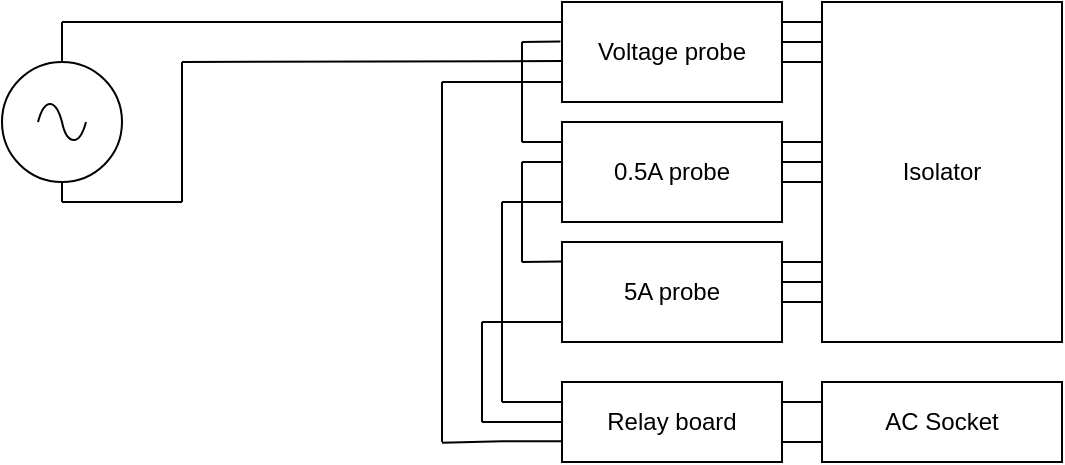 <mxfile version="24.2.5" type="device">
  <diagram name="Page-1" id="NoKFTnd_379uo4A1IcTg">
    <mxGraphModel dx="683" dy="398" grid="1" gridSize="10" guides="1" tooltips="1" connect="1" arrows="1" fold="1" page="1" pageScale="1" pageWidth="850" pageHeight="1100" math="0" shadow="0">
      <root>
        <mxCell id="0" />
        <mxCell id="1" parent="0" />
        <mxCell id="IUBlbx76MSV3Titk4Y56-1" value="Voltage probe" style="rounded=0;whiteSpace=wrap;html=1;" vertex="1" parent="1">
          <mxGeometry x="400" y="100" width="110" height="50" as="geometry" />
        </mxCell>
        <mxCell id="IUBlbx76MSV3Titk4Y56-3" value="0.5A probe" style="rounded=0;whiteSpace=wrap;html=1;" vertex="1" parent="1">
          <mxGeometry x="400" y="160" width="110" height="50" as="geometry" />
        </mxCell>
        <mxCell id="IUBlbx76MSV3Titk4Y56-4" value="5A probe" style="rounded=0;whiteSpace=wrap;html=1;" vertex="1" parent="1">
          <mxGeometry x="400" y="220" width="110" height="50" as="geometry" />
        </mxCell>
        <mxCell id="IUBlbx76MSV3Titk4Y56-5" value="Isolator" style="rounded=0;whiteSpace=wrap;html=1;" vertex="1" parent="1">
          <mxGeometry x="530" y="100" width="120" height="170" as="geometry" />
        </mxCell>
        <mxCell id="IUBlbx76MSV3Titk4Y56-7" value="" style="pointerEvents=1;verticalLabelPosition=bottom;shadow=0;dashed=0;align=center;html=1;verticalAlign=top;shape=mxgraph.electrical.signal_sources.source;aspect=fixed;points=[[0.5,0,0],[1,0.5,0],[0.5,1,0],[0,0.5,0]];elSignalType=ac;" vertex="1" parent="1">
          <mxGeometry x="120" y="130" width="60" height="60" as="geometry" />
        </mxCell>
        <mxCell id="IUBlbx76MSV3Titk4Y56-8" value="" style="endArrow=none;html=1;rounded=0;exitX=0.5;exitY=0;exitDx=0;exitDy=0;exitPerimeter=0;" edge="1" parent="1" source="IUBlbx76MSV3Titk4Y56-7">
          <mxGeometry width="50" height="50" relative="1" as="geometry">
            <mxPoint x="190" y="100" as="sourcePoint" />
            <mxPoint x="150" y="110" as="targetPoint" />
          </mxGeometry>
        </mxCell>
        <mxCell id="IUBlbx76MSV3Titk4Y56-9" value="" style="endArrow=none;html=1;rounded=0;entryX=0;entryY=0.2;entryDx=0;entryDy=0;entryPerimeter=0;" edge="1" parent="1" target="IUBlbx76MSV3Titk4Y56-1">
          <mxGeometry width="50" height="50" relative="1" as="geometry">
            <mxPoint x="150" y="110" as="sourcePoint" />
            <mxPoint x="380" y="110" as="targetPoint" />
          </mxGeometry>
        </mxCell>
        <mxCell id="IUBlbx76MSV3Titk4Y56-10" value="" style="endArrow=none;html=1;rounded=0;entryX=0.5;entryY=1;entryDx=0;entryDy=0;entryPerimeter=0;" edge="1" parent="1" target="IUBlbx76MSV3Titk4Y56-7">
          <mxGeometry width="50" height="50" relative="1" as="geometry">
            <mxPoint x="150" y="200" as="sourcePoint" />
            <mxPoint x="210" y="210" as="targetPoint" />
          </mxGeometry>
        </mxCell>
        <mxCell id="IUBlbx76MSV3Titk4Y56-11" value="" style="endArrow=none;html=1;rounded=0;" edge="1" parent="1">
          <mxGeometry width="50" height="50" relative="1" as="geometry">
            <mxPoint x="150" y="200" as="sourcePoint" />
            <mxPoint x="210" y="200" as="targetPoint" />
          </mxGeometry>
        </mxCell>
        <mxCell id="IUBlbx76MSV3Titk4Y56-12" value="" style="endArrow=none;html=1;rounded=0;" edge="1" parent="1">
          <mxGeometry width="50" height="50" relative="1" as="geometry">
            <mxPoint x="210" y="200" as="sourcePoint" />
            <mxPoint x="210" y="140" as="targetPoint" />
          </mxGeometry>
        </mxCell>
        <mxCell id="IUBlbx76MSV3Titk4Y56-13" value="" style="endArrow=none;html=1;rounded=0;entryX=-0.007;entryY=0.396;entryDx=0;entryDy=0;entryPerimeter=0;" edge="1" parent="1" target="IUBlbx76MSV3Titk4Y56-1">
          <mxGeometry width="50" height="50" relative="1" as="geometry">
            <mxPoint x="380" y="120" as="sourcePoint" />
            <mxPoint x="360" y="140" as="targetPoint" />
          </mxGeometry>
        </mxCell>
        <mxCell id="IUBlbx76MSV3Titk4Y56-15" value="" style="endArrow=none;html=1;rounded=0;" edge="1" parent="1">
          <mxGeometry width="50" height="50" relative="1" as="geometry">
            <mxPoint x="210" y="140" as="sourcePoint" />
            <mxPoint x="210" y="130" as="targetPoint" />
          </mxGeometry>
        </mxCell>
        <mxCell id="IUBlbx76MSV3Titk4Y56-16" value="" style="endArrow=none;html=1;rounded=0;entryX=-0.001;entryY=0.591;entryDx=0;entryDy=0;entryPerimeter=0;" edge="1" parent="1" target="IUBlbx76MSV3Titk4Y56-1">
          <mxGeometry width="50" height="50" relative="1" as="geometry">
            <mxPoint x="210" y="130" as="sourcePoint" />
            <mxPoint x="320" y="130" as="targetPoint" />
          </mxGeometry>
        </mxCell>
        <mxCell id="IUBlbx76MSV3Titk4Y56-17" value="" style="endArrow=none;html=1;rounded=0;" edge="1" parent="1">
          <mxGeometry width="50" height="50" relative="1" as="geometry">
            <mxPoint x="380" y="170" as="sourcePoint" />
            <mxPoint x="380" y="120" as="targetPoint" />
          </mxGeometry>
        </mxCell>
        <mxCell id="IUBlbx76MSV3Titk4Y56-18" value="" style="endArrow=none;html=1;rounded=0;exitX=-0.003;exitY=0.2;exitDx=0;exitDy=0;exitPerimeter=0;" edge="1" parent="1" source="IUBlbx76MSV3Titk4Y56-3">
          <mxGeometry width="50" height="50" relative="1" as="geometry">
            <mxPoint x="380" y="220" as="sourcePoint" />
            <mxPoint x="380" y="170" as="targetPoint" />
          </mxGeometry>
        </mxCell>
        <mxCell id="IUBlbx76MSV3Titk4Y56-19" value="" style="endArrow=none;html=1;rounded=0;" edge="1" parent="1">
          <mxGeometry width="50" height="50" relative="1" as="geometry">
            <mxPoint x="380" y="230" as="sourcePoint" />
            <mxPoint x="380" y="180" as="targetPoint" />
          </mxGeometry>
        </mxCell>
        <mxCell id="IUBlbx76MSV3Titk4Y56-20" value="" style="endArrow=none;html=1;rounded=0;exitX=-0.003;exitY=0.4;exitDx=0;exitDy=0;exitPerimeter=0;" edge="1" parent="1" source="IUBlbx76MSV3Titk4Y56-3">
          <mxGeometry width="50" height="50" relative="1" as="geometry">
            <mxPoint x="290" y="230" as="sourcePoint" />
            <mxPoint x="380" y="180" as="targetPoint" />
          </mxGeometry>
        </mxCell>
        <mxCell id="IUBlbx76MSV3Titk4Y56-21" value="" style="endArrow=none;html=1;rounded=0;exitX=0;exitY=0.194;exitDx=0;exitDy=0;exitPerimeter=0;" edge="1" parent="1" source="IUBlbx76MSV3Titk4Y56-4">
          <mxGeometry width="50" height="50" relative="1" as="geometry">
            <mxPoint x="250" y="270" as="sourcePoint" />
            <mxPoint x="380" y="230" as="targetPoint" />
          </mxGeometry>
        </mxCell>
        <mxCell id="IUBlbx76MSV3Titk4Y56-23" value="" style="endArrow=none;html=1;rounded=0;" edge="1" parent="1">
          <mxGeometry width="50" height="50" relative="1" as="geometry">
            <mxPoint x="510" y="110" as="sourcePoint" />
            <mxPoint x="530" y="110" as="targetPoint" />
          </mxGeometry>
        </mxCell>
        <mxCell id="IUBlbx76MSV3Titk4Y56-24" value="" style="endArrow=none;html=1;rounded=0;" edge="1" parent="1">
          <mxGeometry width="50" height="50" relative="1" as="geometry">
            <mxPoint x="510" y="120" as="sourcePoint" />
            <mxPoint x="530" y="120" as="targetPoint" />
          </mxGeometry>
        </mxCell>
        <mxCell id="IUBlbx76MSV3Titk4Y56-25" value="" style="endArrow=none;html=1;rounded=0;" edge="1" parent="1">
          <mxGeometry width="50" height="50" relative="1" as="geometry">
            <mxPoint x="530" y="130" as="sourcePoint" />
            <mxPoint x="530" y="130" as="targetPoint" />
            <Array as="points">
              <mxPoint x="510" y="130" />
            </Array>
          </mxGeometry>
        </mxCell>
        <mxCell id="IUBlbx76MSV3Titk4Y56-26" value="" style="endArrow=none;html=1;rounded=0;" edge="1" parent="1">
          <mxGeometry width="50" height="50" relative="1" as="geometry">
            <mxPoint x="510" y="170" as="sourcePoint" />
            <mxPoint x="530" y="170" as="targetPoint" />
            <Array as="points">
              <mxPoint x="510" y="170" />
            </Array>
          </mxGeometry>
        </mxCell>
        <mxCell id="IUBlbx76MSV3Titk4Y56-27" value="" style="endArrow=none;html=1;rounded=0;" edge="1" parent="1">
          <mxGeometry width="50" height="50" relative="1" as="geometry">
            <mxPoint x="510" y="180" as="sourcePoint" />
            <mxPoint x="530" y="180" as="targetPoint" />
          </mxGeometry>
        </mxCell>
        <mxCell id="IUBlbx76MSV3Titk4Y56-28" value="" style="endArrow=none;html=1;rounded=0;" edge="1" parent="1">
          <mxGeometry width="50" height="50" relative="1" as="geometry">
            <mxPoint x="510" y="190" as="sourcePoint" />
            <mxPoint x="530" y="190" as="targetPoint" />
          </mxGeometry>
        </mxCell>
        <mxCell id="IUBlbx76MSV3Titk4Y56-29" value="" style="endArrow=none;html=1;rounded=0;" edge="1" parent="1">
          <mxGeometry width="50" height="50" relative="1" as="geometry">
            <mxPoint x="510" y="230" as="sourcePoint" />
            <mxPoint x="530" y="230" as="targetPoint" />
          </mxGeometry>
        </mxCell>
        <mxCell id="IUBlbx76MSV3Titk4Y56-30" value="" style="endArrow=none;html=1;rounded=0;" edge="1" parent="1">
          <mxGeometry width="50" height="50" relative="1" as="geometry">
            <mxPoint x="510" y="240" as="sourcePoint" />
            <mxPoint x="530" y="240" as="targetPoint" />
          </mxGeometry>
        </mxCell>
        <mxCell id="IUBlbx76MSV3Titk4Y56-31" value="" style="endArrow=none;html=1;rounded=0;" edge="1" parent="1">
          <mxGeometry width="50" height="50" relative="1" as="geometry">
            <mxPoint x="510" y="250" as="sourcePoint" />
            <mxPoint x="530" y="250" as="targetPoint" />
          </mxGeometry>
        </mxCell>
        <mxCell id="IUBlbx76MSV3Titk4Y56-32" value="Relay board" style="rounded=0;whiteSpace=wrap;html=1;" vertex="1" parent="1">
          <mxGeometry x="400" y="290" width="110" height="40" as="geometry" />
        </mxCell>
        <mxCell id="IUBlbx76MSV3Titk4Y56-33" value="" style="endArrow=none;html=1;rounded=0;" edge="1" parent="1">
          <mxGeometry width="50" height="50" relative="1" as="geometry">
            <mxPoint x="340" y="320" as="sourcePoint" />
            <mxPoint x="340" y="140" as="targetPoint" />
          </mxGeometry>
        </mxCell>
        <mxCell id="IUBlbx76MSV3Titk4Y56-34" value="" style="endArrow=none;html=1;rounded=0;" edge="1" parent="1">
          <mxGeometry width="50" height="50" relative="1" as="geometry">
            <mxPoint x="370" y="300" as="sourcePoint" />
            <mxPoint x="370" y="200" as="targetPoint" />
          </mxGeometry>
        </mxCell>
        <mxCell id="IUBlbx76MSV3Titk4Y56-35" value="" style="endArrow=none;html=1;rounded=0;" edge="1" parent="1">
          <mxGeometry width="50" height="50" relative="1" as="geometry">
            <mxPoint x="340" y="320.32" as="sourcePoint" />
            <mxPoint x="400" y="319.68" as="targetPoint" />
            <Array as="points">
              <mxPoint x="370" y="319.68" />
            </Array>
          </mxGeometry>
        </mxCell>
        <mxCell id="IUBlbx76MSV3Titk4Y56-36" value="" style="endArrow=none;html=1;rounded=0;exitX=0;exitY=0.8;exitDx=0;exitDy=0;exitPerimeter=0;" edge="1" parent="1" source="IUBlbx76MSV3Titk4Y56-3">
          <mxGeometry width="50" height="50" relative="1" as="geometry">
            <mxPoint x="300" y="270" as="sourcePoint" />
            <mxPoint x="370" y="200" as="targetPoint" />
          </mxGeometry>
        </mxCell>
        <mxCell id="IUBlbx76MSV3Titk4Y56-38" value="" style="endArrow=none;html=1;rounded=0;" edge="1" parent="1">
          <mxGeometry width="50" height="50" relative="1" as="geometry">
            <mxPoint x="360" y="310" as="sourcePoint" />
            <mxPoint x="360" y="260" as="targetPoint" />
          </mxGeometry>
        </mxCell>
        <mxCell id="IUBlbx76MSV3Titk4Y56-39" value="" style="endArrow=none;html=1;rounded=0;" edge="1" parent="1">
          <mxGeometry width="50" height="50" relative="1" as="geometry">
            <mxPoint x="360" y="310" as="sourcePoint" />
            <mxPoint x="400" y="310" as="targetPoint" />
          </mxGeometry>
        </mxCell>
        <mxCell id="IUBlbx76MSV3Titk4Y56-40" value="" style="endArrow=none;html=1;rounded=0;" edge="1" parent="1">
          <mxGeometry width="50" height="50" relative="1" as="geometry">
            <mxPoint x="360" y="260" as="sourcePoint" />
            <mxPoint x="400" y="260" as="targetPoint" />
          </mxGeometry>
        </mxCell>
        <mxCell id="IUBlbx76MSV3Titk4Y56-41" value="" style="endArrow=none;html=1;rounded=0;exitX=0;exitY=0.8;exitDx=0;exitDy=0;exitPerimeter=0;" edge="1" parent="1" source="IUBlbx76MSV3Titk4Y56-1">
          <mxGeometry width="50" height="50" relative="1" as="geometry">
            <mxPoint x="270" y="210" as="sourcePoint" />
            <mxPoint x="340" y="140" as="targetPoint" />
          </mxGeometry>
        </mxCell>
        <mxCell id="IUBlbx76MSV3Titk4Y56-43" value="" style="endArrow=none;html=1;rounded=0;" edge="1" parent="1">
          <mxGeometry width="50" height="50" relative="1" as="geometry">
            <mxPoint x="370" y="300" as="sourcePoint" />
            <mxPoint x="400" y="300" as="targetPoint" />
          </mxGeometry>
        </mxCell>
        <mxCell id="IUBlbx76MSV3Titk4Y56-44" value="AC Socket" style="rounded=0;whiteSpace=wrap;html=1;" vertex="1" parent="1">
          <mxGeometry x="530" y="290" width="120" height="40" as="geometry" />
        </mxCell>
        <mxCell id="IUBlbx76MSV3Titk4Y56-45" value="" style="endArrow=none;html=1;rounded=0;" edge="1" parent="1">
          <mxGeometry width="50" height="50" relative="1" as="geometry">
            <mxPoint x="510" y="300" as="sourcePoint" />
            <mxPoint x="530" y="300" as="targetPoint" />
          </mxGeometry>
        </mxCell>
        <mxCell id="IUBlbx76MSV3Titk4Y56-46" value="" style="endArrow=none;html=1;rounded=0;" edge="1" parent="1">
          <mxGeometry width="50" height="50" relative="1" as="geometry">
            <mxPoint x="510" y="320" as="sourcePoint" />
            <mxPoint x="530" y="320" as="targetPoint" />
          </mxGeometry>
        </mxCell>
      </root>
    </mxGraphModel>
  </diagram>
</mxfile>
